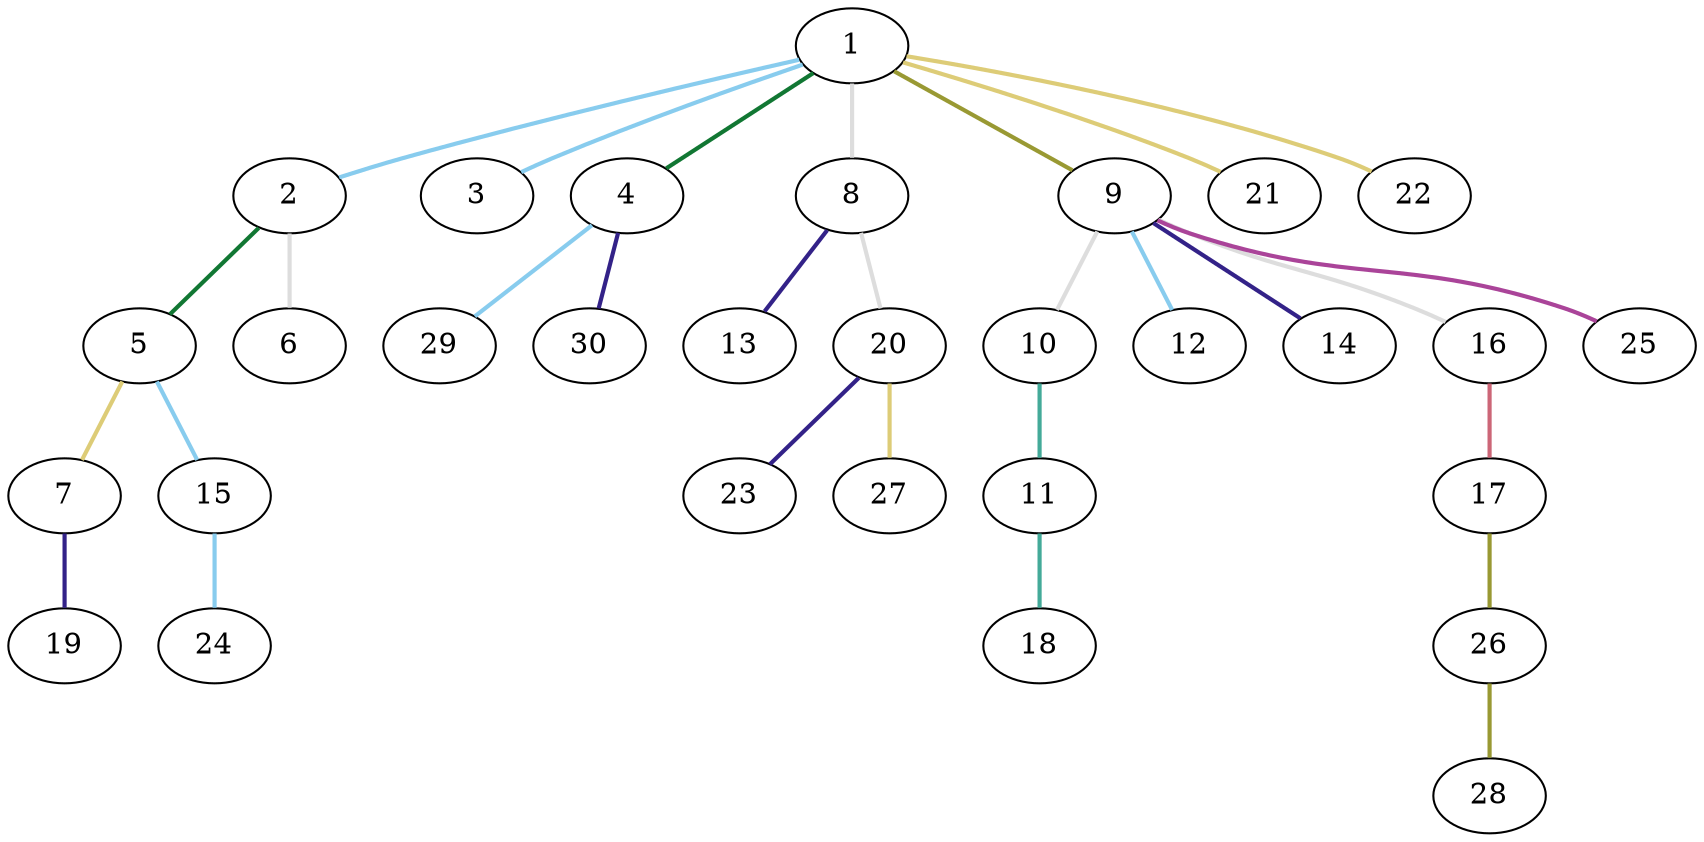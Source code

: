 graph {
	graph [rankdir=BT]
	1
	2
	2 -- 1 [color="#88CCEE" style=bold]
	3
	3 -- 1 [color="#88CCEE" style=bold]
	4
	4 -- 1 [color="#117733" style=bold]
	5
	5 -- 2 [color="#117733" style=bold]
	6
	6 -- 2 [color="#DDDDDD" style=bold]
	7
	7 -- 5 [color="#DDCC77" style=bold]
	8
	8 -- 1 [color="#DDDDDD" style=bold]
	9
	9 -- 1 [color="#999933" style=bold]
	10
	10 -- 9 [color="#DDDDDD" style=bold]
	11
	11 -- 10 [color="#44AA99" style=bold]
	12
	12 -- 9 [color="#88CCEE" style=bold]
	13
	13 -- 8 [color="#332288" style=bold]
	14
	14 -- 9 [color="#332288" style=bold]
	15
	15 -- 5 [color="#88CCEE" style=bold]
	16
	16 -- 9 [color="#DDDDDD" style=bold]
	17
	17 -- 16 [color="#CC6677" style=bold]
	18
	18 -- 11 [color="#44AA99" style=bold]
	19
	19 -- 7 [color="#332288" style=bold]
	20
	20 -- 8 [color="#DDDDDD" style=bold]
	21
	21 -- 1 [color="#DDCC77" style=bold]
	22
	22 -- 1 [color="#DDCC77" style=bold]
	23
	23 -- 20 [color="#332288" style=bold]
	24
	24 -- 15 [color="#88CCEE" style=bold]
	25
	25 -- 9 [color="#AA4499" style=bold]
	26
	26 -- 17 [color="#999933" style=bold]
	27
	27 -- 20 [color="#DDCC77" style=bold]
	28
	28 -- 26 [color="#999933" style=bold]
	29
	29 -- 4 [color="#88CCEE" style=bold]
	30
	30 -- 4 [color="#332288" style=bold]
}
